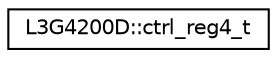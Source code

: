 digraph "Graphical Class Hierarchy"
{
  edge [fontname="Helvetica",fontsize="10",labelfontname="Helvetica",labelfontsize="10"];
  node [fontname="Helvetica",fontsize="10",shape=record];
  rankdir="LR";
  Node1 [label="L3G4200D::ctrl_reg4_t",height=0.2,width=0.4,color="black", fillcolor="white", style="filled",URL="$d4/d8d/unionL3G4200D_1_1ctrl__reg4__t.html"];
}
